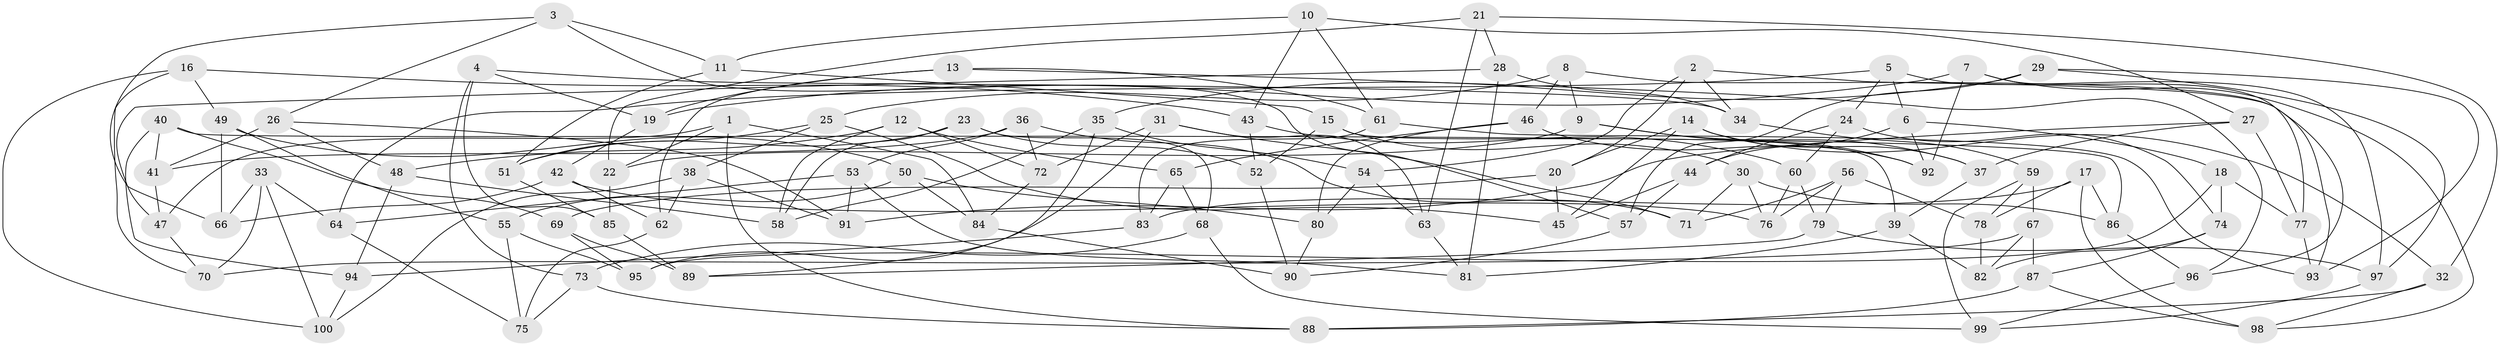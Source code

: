 // Generated by graph-tools (version 1.1) at 2025/26/03/09/25 03:26:57]
// undirected, 100 vertices, 200 edges
graph export_dot {
graph [start="1"]
  node [color=gray90,style=filled];
  1;
  2;
  3;
  4;
  5;
  6;
  7;
  8;
  9;
  10;
  11;
  12;
  13;
  14;
  15;
  16;
  17;
  18;
  19;
  20;
  21;
  22;
  23;
  24;
  25;
  26;
  27;
  28;
  29;
  30;
  31;
  32;
  33;
  34;
  35;
  36;
  37;
  38;
  39;
  40;
  41;
  42;
  43;
  44;
  45;
  46;
  47;
  48;
  49;
  50;
  51;
  52;
  53;
  54;
  55;
  56;
  57;
  58;
  59;
  60;
  61;
  62;
  63;
  64;
  65;
  66;
  67;
  68;
  69;
  70;
  71;
  72;
  73;
  74;
  75;
  76;
  77;
  78;
  79;
  80;
  81;
  82;
  83;
  84;
  85;
  86;
  87;
  88;
  89;
  90;
  91;
  92;
  93;
  94;
  95;
  96;
  97;
  98;
  99;
  100;
  1 -- 47;
  1 -- 22;
  1 -- 84;
  1 -- 88;
  2 -- 20;
  2 -- 54;
  2 -- 96;
  2 -- 34;
  3 -- 57;
  3 -- 66;
  3 -- 26;
  3 -- 11;
  4 -- 19;
  4 -- 73;
  4 -- 34;
  4 -- 85;
  5 -- 64;
  5 -- 6;
  5 -- 24;
  5 -- 97;
  6 -- 92;
  6 -- 18;
  6 -- 44;
  7 -- 92;
  7 -- 19;
  7 -- 77;
  7 -- 98;
  8 -- 9;
  8 -- 46;
  8 -- 93;
  8 -- 25;
  9 -- 92;
  9 -- 22;
  9 -- 37;
  10 -- 43;
  10 -- 61;
  10 -- 11;
  10 -- 27;
  11 -- 15;
  11 -- 51;
  12 -- 65;
  12 -- 58;
  12 -- 72;
  12 -- 48;
  13 -- 62;
  13 -- 19;
  13 -- 96;
  13 -- 61;
  14 -- 32;
  14 -- 37;
  14 -- 45;
  14 -- 20;
  15 -- 39;
  15 -- 52;
  15 -- 30;
  16 -- 43;
  16 -- 70;
  16 -- 100;
  16 -- 49;
  17 -- 78;
  17 -- 83;
  17 -- 86;
  17 -- 98;
  18 -- 77;
  18 -- 95;
  18 -- 74;
  19 -- 42;
  20 -- 69;
  20 -- 45;
  21 -- 22;
  21 -- 32;
  21 -- 28;
  21 -- 63;
  22 -- 85;
  23 -- 58;
  23 -- 51;
  23 -- 68;
  23 -- 52;
  24 -- 74;
  24 -- 60;
  24 -- 44;
  25 -- 38;
  25 -- 51;
  25 -- 45;
  26 -- 48;
  26 -- 41;
  26 -- 91;
  27 -- 37;
  27 -- 77;
  27 -- 91;
  28 -- 81;
  28 -- 47;
  28 -- 34;
  29 -- 93;
  29 -- 97;
  29 -- 57;
  29 -- 35;
  30 -- 76;
  30 -- 86;
  30 -- 71;
  31 -- 72;
  31 -- 63;
  31 -- 95;
  31 -- 71;
  32 -- 88;
  32 -- 98;
  33 -- 66;
  33 -- 64;
  33 -- 70;
  33 -- 100;
  34 -- 59;
  35 -- 58;
  35 -- 89;
  35 -- 54;
  36 -- 53;
  36 -- 41;
  36 -- 72;
  36 -- 71;
  37 -- 39;
  38 -- 100;
  38 -- 62;
  38 -- 91;
  39 -- 81;
  39 -- 82;
  40 -- 69;
  40 -- 41;
  40 -- 86;
  40 -- 94;
  41 -- 47;
  42 -- 62;
  42 -- 76;
  42 -- 66;
  43 -- 60;
  43 -- 52;
  44 -- 57;
  44 -- 45;
  46 -- 65;
  46 -- 92;
  46 -- 80;
  47 -- 70;
  48 -- 58;
  48 -- 94;
  49 -- 55;
  49 -- 50;
  49 -- 66;
  50 -- 55;
  50 -- 80;
  50 -- 84;
  51 -- 85;
  52 -- 90;
  53 -- 81;
  53 -- 91;
  53 -- 64;
  54 -- 80;
  54 -- 63;
  55 -- 95;
  55 -- 75;
  56 -- 76;
  56 -- 78;
  56 -- 79;
  56 -- 71;
  57 -- 90;
  59 -- 67;
  59 -- 99;
  59 -- 78;
  60 -- 76;
  60 -- 79;
  61 -- 83;
  61 -- 93;
  62 -- 75;
  63 -- 81;
  64 -- 75;
  65 -- 83;
  65 -- 68;
  67 -- 87;
  67 -- 70;
  67 -- 82;
  68 -- 73;
  68 -- 99;
  69 -- 89;
  69 -- 95;
  72 -- 84;
  73 -- 88;
  73 -- 75;
  74 -- 82;
  74 -- 87;
  77 -- 93;
  78 -- 82;
  79 -- 97;
  79 -- 89;
  80 -- 90;
  83 -- 94;
  84 -- 90;
  85 -- 89;
  86 -- 96;
  87 -- 98;
  87 -- 88;
  94 -- 100;
  96 -- 99;
  97 -- 99;
}
